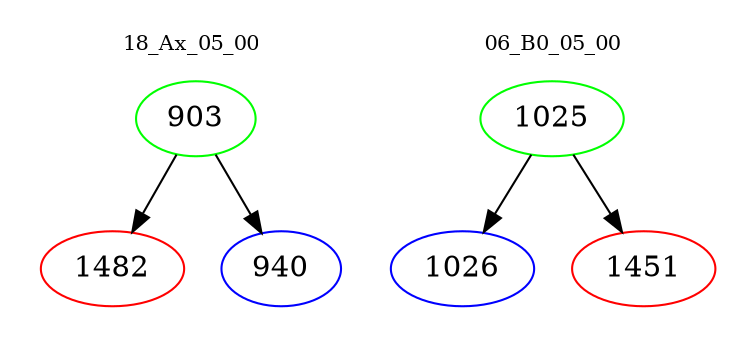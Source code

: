 digraph{
subgraph cluster_0 {
color = white
label = "18_Ax_05_00";
fontsize=10;
T0_903 [label="903", color="green"]
T0_903 -> T0_1482 [color="black"]
T0_1482 [label="1482", color="red"]
T0_903 -> T0_940 [color="black"]
T0_940 [label="940", color="blue"]
}
subgraph cluster_1 {
color = white
label = "06_B0_05_00";
fontsize=10;
T1_1025 [label="1025", color="green"]
T1_1025 -> T1_1026 [color="black"]
T1_1026 [label="1026", color="blue"]
T1_1025 -> T1_1451 [color="black"]
T1_1451 [label="1451", color="red"]
}
}
